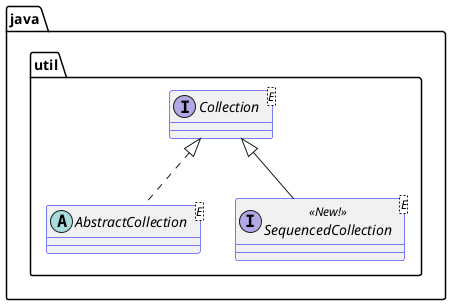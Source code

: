 @startuml
package java.util {
  
  interface Collection<E> ##blue
  abstract AbstractCollection<E> ##blue implements Collection
  interface SequencedCollection<E> <<New!>> ##blue extends Collection
  
}
@enduml
